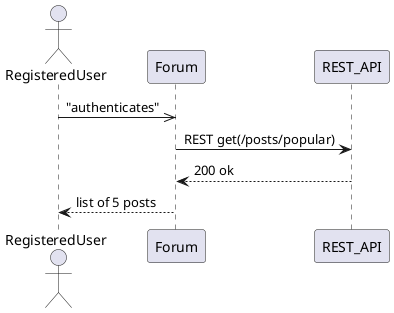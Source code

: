 @startuml N1_PV_limitListPopularPosts

actor RegisteredUser
participant Forum
participant REST_API

RegisteredUser ->> Forum : "authenticates"

Forum -> REST_API : REST get(/posts/popular)
Forum <-- REST_API : 200 ok

RegisteredUser <-- Forum: list of 5 posts

@enduml
